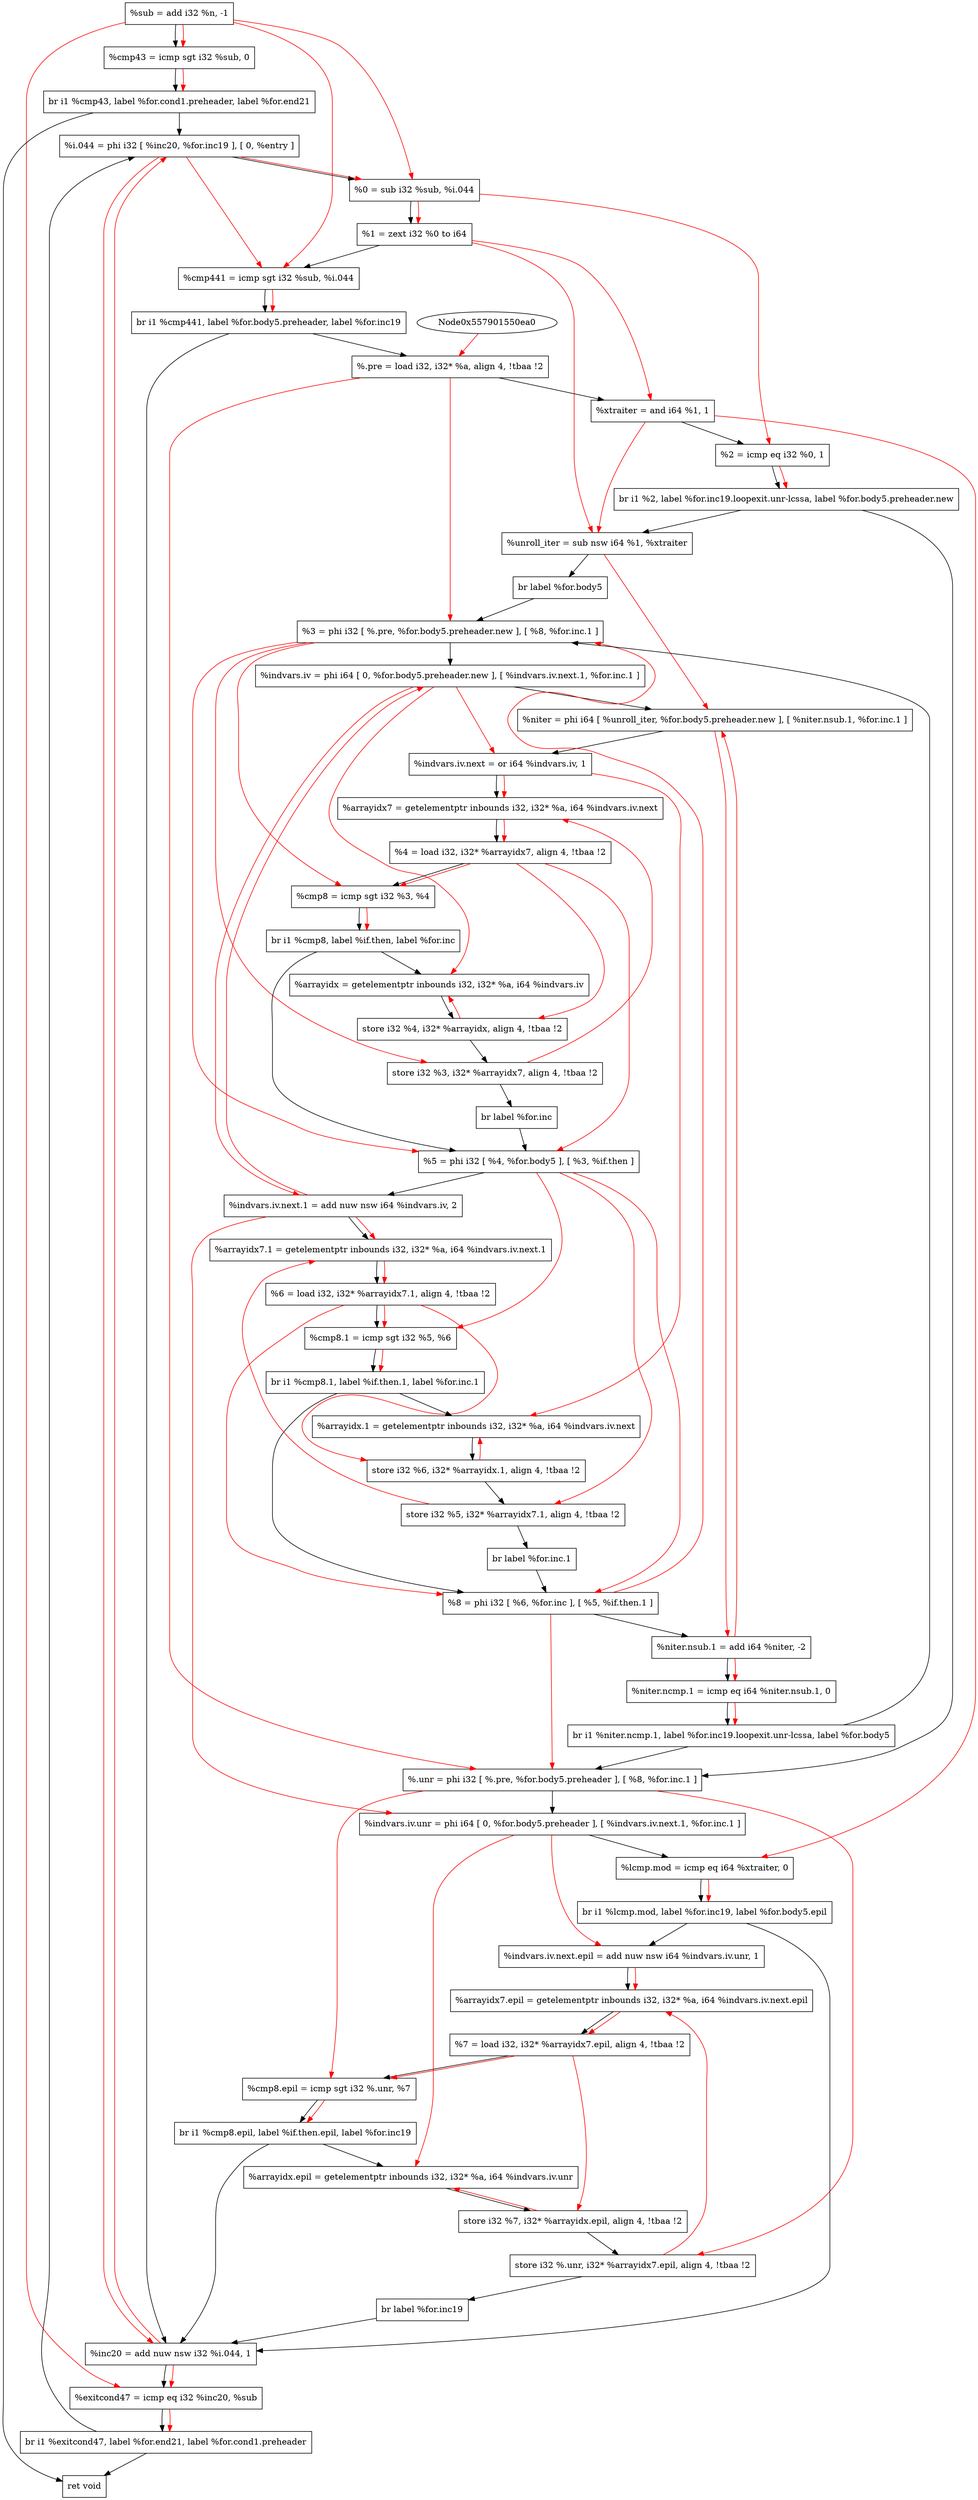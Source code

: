 digraph "CDFG for'func' function" {
	Node0x557901551130[shape=record, label="  %sub = add i32 %n, -1"];
	Node0x5579015511a0[shape=record, label="  %cmp43 = icmp sgt i32 %sub, 0"];
	Node0x5579014dbc98[shape=record, label="  br i1 %cmp43, label %for.cond1.preheader, label %for.end21"];
	Node0x5579015514c8[shape=record, label="  %i.044 = phi i32 [ %inc20, %for.inc19 ], [ 0, %entry ]"];
	Node0x5579015515b0[shape=record, label="  %0 = sub i32 %sub, %i.044"];
	Node0x557901551628[shape=record, label="  %1 = zext i32 %0 to i64"];
	Node0x5579015516c0[shape=record, label="  %cmp441 = icmp sgt i32 %sub, %i.044"];
	Node0x5579014dbdb8[shape=record, label="  br i1 %cmp441, label %for.body5.preheader, label %for.inc19"];
	Node0x5579015517c8[shape=record, label="  %.pre = load i32, i32* %a, align 4, !tbaa !2"];
	Node0x557901552710[shape=record, label="  %xtraiter = and i64 %1, 1"];
	Node0x557901552950[shape=record, label="  %2 = icmp eq i32 %0, 1"];
	Node0x5579014e7348[shape=record, label="  br i1 %2, label %for.inc19.loopexit.unr-lcssa, label %for.body5.preheader.new"];
	Node0x557901552c20[shape=record, label="  %unroll_iter = sub nsw i64 %1, %xtraiter"];
	Node0x557901552cf8[shape=record, label="  br label %for.body5"];
	Node0x557901552e08[shape=record, label="  %3 = phi i32 [ %.pre, %for.body5.preheader.new ], [ %8, %for.inc.1 ]"];
	Node0x557901552fc8[shape=record, label="  %indvars.iv = phi i64 [ 0, %for.body5.preheader.new ], [ %indvars.iv.next.1, %for.inc.1 ]"];
	Node0x557901553128[shape=record, label="  %niter = phi i64 [ %unroll_iter, %for.body5.preheader.new ], [ %niter.nsub.1, %for.inc.1 ]"];
	Node0x557901553210[shape=record, label="  %indvars.iv.next = or i64 %indvars.iv, 1"];
	Node0x5579015532e0[shape=record, label="  %arrayidx7 = getelementptr inbounds i32, i32* %a, i64 %indvars.iv.next"];
	Node0x557901553348[shape=record, label="  %4 = load i32, i32* %arrayidx7, align 4, !tbaa !2"];
	Node0x557901553a20[shape=record, label="  %cmp8 = icmp sgt i32 %3, %4"];
	Node0x5579014e7468[shape=record, label="  br i1 %cmp8, label %if.then, label %for.inc"];
	Node0x557901553f70[shape=record, label="  %arrayidx = getelementptr inbounds i32, i32* %a, i64 %indvars.iv"];
	Node0x557901553ff0[shape=record, label="  store i32 %4, i32* %arrayidx, align 4, !tbaa !2"];
	Node0x557901554070[shape=record, label="  store i32 %3, i32* %arrayidx7, align 4, !tbaa !2"];
	Node0x557901553b08[shape=record, label="  br label %for.inc"];
	Node0x5579015540c8[shape=record, label="  %5 = phi i32 [ %4, %for.body5 ], [ %3, %if.then ]"];
	Node0x5579015541f0[shape=record, label="  %indvars.iv.next.1 = add nuw nsw i64 %indvars.iv, 2"];
	Node0x557901554290[shape=record, label="  %arrayidx7.1 = getelementptr inbounds i32, i32* %a, i64 %indvars.iv.next.1"];
	Node0x557901552f78[shape=record, label="  %6 = load i32, i32* %arrayidx7.1, align 4, !tbaa !2"];
	Node0x557901554310[shape=record, label="  %cmp8.1 = icmp sgt i32 %5, %6"];
	Node0x5579014e7588[shape=record, label="  br i1 %cmp8.1, label %if.then.1, label %for.inc.1"];
	Node0x5579015543d8[shape=record, label="  %.unr = phi i32 [ %.pre, %for.body5.preheader ], [ %8, %for.inc.1 ]"];
	Node0x557901554498[shape=record, label="  %indvars.iv.unr = phi i64 [ 0, %for.body5.preheader ], [ %indvars.iv.next.1, %for.inc.1 ]"];
	Node0x557901554560[shape=record, label="  %lcmp.mod = icmp eq i64 %xtraiter, 0"];
	Node0x557901554668[shape=record, label="  br i1 %lcmp.mod, label %for.inc19, label %for.body5.epil"];
	Node0x5579015546e0[shape=record, label="  %indvars.iv.next.epil = add nuw nsw i64 %indvars.iv.unr, 1"];
	Node0x5579015547e0[shape=record, label="  %arrayidx7.epil = getelementptr inbounds i32, i32* %a, i64 %indvars.iv.next.epil"];
	Node0x557901552a98[shape=record, label="  %7 = load i32, i32* %arrayidx7.epil, align 4, !tbaa !2"];
	Node0x557901554860[shape=record, label="  %cmp8.epil = icmp sgt i32 %.unr, %7"];
	Node0x5579015549c8[shape=record, label="  br i1 %cmp8.epil, label %if.then.epil, label %for.inc19"];
	Node0x557901554a40[shape=record, label="  %arrayidx.epil = getelementptr inbounds i32, i32* %a, i64 %indvars.iv.unr"];
	Node0x557901554ac0[shape=record, label="  store i32 %7, i32* %arrayidx.epil, align 4, !tbaa !2"];
	Node0x557901554b40[shape=record, label="  store i32 %.unr, i32* %arrayidx7.epil, align 4, !tbaa !2"];
	Node0x557901554938[shape=record, label="  br label %for.inc19"];
	Node0x557901554bc0[shape=record, label="  %inc20 = add nuw nsw i32 %i.044, 1"];
	Node0x557901554c30[shape=record, label="  %exitcond47 = icmp eq i32 %inc20, %sub"];
	Node0x557901554d18[shape=record, label="  br i1 %exitcond47, label %for.end21, label %for.cond1.preheader"];
	Node0x557901554d60[shape=record, label="  ret void"];
	Node0x557901554dd0[shape=record, label="  %arrayidx.1 = getelementptr inbounds i32, i32* %a, i64 %indvars.iv.next"];
	Node0x557901554e50[shape=record, label="  store i32 %6, i32* %arrayidx.1, align 4, !tbaa !2"];
	Node0x557901554ed0[shape=record, label="  store i32 %5, i32* %arrayidx7.1, align 4, !tbaa !2"];
	Node0x557901553ef8[shape=record, label="  br label %for.inc.1"];
	Node0x557901554f28[shape=record, label="  %8 = phi i32 [ %6, %for.inc ], [ %5, %if.then.1 ]"];
	Node0x557901555080[shape=record, label="  %niter.nsub.1 = add i64 %niter, -2"];
	Node0x5579015550f0[shape=record, label="  %niter.ncmp.1 = icmp eq i64 %niter.nsub.1, 0"];
	Node0x5579015551a8[shape=record, label="  br i1 %niter.ncmp.1, label %for.inc19.loopexit.unr-lcssa, label %for.body5"];
	Node0x557901551130 -> Node0x5579015511a0
	Node0x5579015511a0 -> Node0x5579014dbc98
	Node0x5579014dbc98 -> Node0x5579015514c8
	Node0x5579014dbc98 -> Node0x557901554d60
	Node0x5579015514c8 -> Node0x5579015515b0
	Node0x5579015515b0 -> Node0x557901551628
	Node0x557901551628 -> Node0x5579015516c0
	Node0x5579015516c0 -> Node0x5579014dbdb8
	Node0x5579014dbdb8 -> Node0x5579015517c8
	Node0x5579014dbdb8 -> Node0x557901554bc0
	Node0x5579015517c8 -> Node0x557901552710
	Node0x557901552710 -> Node0x557901552950
	Node0x557901552950 -> Node0x5579014e7348
	Node0x5579014e7348 -> Node0x5579015543d8
	Node0x5579014e7348 -> Node0x557901552c20
	Node0x557901552c20 -> Node0x557901552cf8
	Node0x557901552cf8 -> Node0x557901552e08
	Node0x557901552e08 -> Node0x557901552fc8
	Node0x557901552fc8 -> Node0x557901553128
	Node0x557901553128 -> Node0x557901553210
	Node0x557901553210 -> Node0x5579015532e0
	Node0x5579015532e0 -> Node0x557901553348
	Node0x557901553348 -> Node0x557901553a20
	Node0x557901553a20 -> Node0x5579014e7468
	Node0x5579014e7468 -> Node0x557901553f70
	Node0x5579014e7468 -> Node0x5579015540c8
	Node0x557901553f70 -> Node0x557901553ff0
	Node0x557901553ff0 -> Node0x557901554070
	Node0x557901554070 -> Node0x557901553b08
	Node0x557901553b08 -> Node0x5579015540c8
	Node0x5579015540c8 -> Node0x5579015541f0
	Node0x5579015541f0 -> Node0x557901554290
	Node0x557901554290 -> Node0x557901552f78
	Node0x557901552f78 -> Node0x557901554310
	Node0x557901554310 -> Node0x5579014e7588
	Node0x5579014e7588 -> Node0x557901554dd0
	Node0x5579014e7588 -> Node0x557901554f28
	Node0x5579015543d8 -> Node0x557901554498
	Node0x557901554498 -> Node0x557901554560
	Node0x557901554560 -> Node0x557901554668
	Node0x557901554668 -> Node0x557901554bc0
	Node0x557901554668 -> Node0x5579015546e0
	Node0x5579015546e0 -> Node0x5579015547e0
	Node0x5579015547e0 -> Node0x557901552a98
	Node0x557901552a98 -> Node0x557901554860
	Node0x557901554860 -> Node0x5579015549c8
	Node0x5579015549c8 -> Node0x557901554a40
	Node0x5579015549c8 -> Node0x557901554bc0
	Node0x557901554a40 -> Node0x557901554ac0
	Node0x557901554ac0 -> Node0x557901554b40
	Node0x557901554b40 -> Node0x557901554938
	Node0x557901554938 -> Node0x557901554bc0
	Node0x557901554bc0 -> Node0x557901554c30
	Node0x557901554c30 -> Node0x557901554d18
	Node0x557901554d18 -> Node0x557901554d60
	Node0x557901554d18 -> Node0x5579015514c8
	Node0x557901554dd0 -> Node0x557901554e50
	Node0x557901554e50 -> Node0x557901554ed0
	Node0x557901554ed0 -> Node0x557901553ef8
	Node0x557901553ef8 -> Node0x557901554f28
	Node0x557901554f28 -> Node0x557901555080
	Node0x557901555080 -> Node0x5579015550f0
	Node0x5579015550f0 -> Node0x5579015551a8
	Node0x5579015551a8 -> Node0x5579015543d8
	Node0x5579015551a8 -> Node0x557901552e08
edge [color=red]
	Node0x557901551130 -> Node0x5579015511a0
	Node0x5579015511a0 -> Node0x5579014dbc98
	Node0x557901554bc0 -> Node0x5579015514c8
	Node0x557901551130 -> Node0x5579015515b0
	Node0x5579015514c8 -> Node0x5579015515b0
	Node0x5579015515b0 -> Node0x557901551628
	Node0x557901551130 -> Node0x5579015516c0
	Node0x5579015514c8 -> Node0x5579015516c0
	Node0x5579015516c0 -> Node0x5579014dbdb8
	Node0x557901550ea0 -> Node0x5579015517c8
	Node0x557901551628 -> Node0x557901552710
	Node0x5579015515b0 -> Node0x557901552950
	Node0x557901552950 -> Node0x5579014e7348
	Node0x557901551628 -> Node0x557901552c20
	Node0x557901552710 -> Node0x557901552c20
	Node0x5579015517c8 -> Node0x557901552e08
	Node0x557901554f28 -> Node0x557901552e08
	Node0x5579015541f0 -> Node0x557901552fc8
	Node0x557901552c20 -> Node0x557901553128
	Node0x557901555080 -> Node0x557901553128
	Node0x557901552fc8 -> Node0x557901553210
	Node0x557901553210 -> Node0x5579015532e0
	Node0x5579015532e0 -> Node0x557901553348
	Node0x557901552e08 -> Node0x557901553a20
	Node0x557901553348 -> Node0x557901553a20
	Node0x557901553a20 -> Node0x5579014e7468
	Node0x557901552fc8 -> Node0x557901553f70
	Node0x557901553348 -> Node0x557901553ff0
	Node0x557901553ff0 -> Node0x557901553f70
	Node0x557901552e08 -> Node0x557901554070
	Node0x557901554070 -> Node0x5579015532e0
	Node0x557901553348 -> Node0x5579015540c8
	Node0x557901552e08 -> Node0x5579015540c8
	Node0x557901552fc8 -> Node0x5579015541f0
	Node0x5579015541f0 -> Node0x557901554290
	Node0x557901554290 -> Node0x557901552f78
	Node0x5579015540c8 -> Node0x557901554310
	Node0x557901552f78 -> Node0x557901554310
	Node0x557901554310 -> Node0x5579014e7588
	Node0x5579015517c8 -> Node0x5579015543d8
	Node0x557901554f28 -> Node0x5579015543d8
	Node0x5579015541f0 -> Node0x557901554498
	Node0x557901552710 -> Node0x557901554560
	Node0x557901554560 -> Node0x557901554668
	Node0x557901554498 -> Node0x5579015546e0
	Node0x5579015546e0 -> Node0x5579015547e0
	Node0x5579015547e0 -> Node0x557901552a98
	Node0x5579015543d8 -> Node0x557901554860
	Node0x557901552a98 -> Node0x557901554860
	Node0x557901554860 -> Node0x5579015549c8
	Node0x557901554498 -> Node0x557901554a40
	Node0x557901552a98 -> Node0x557901554ac0
	Node0x557901554ac0 -> Node0x557901554a40
	Node0x5579015543d8 -> Node0x557901554b40
	Node0x557901554b40 -> Node0x5579015547e0
	Node0x5579015514c8 -> Node0x557901554bc0
	Node0x557901554bc0 -> Node0x557901554c30
	Node0x557901551130 -> Node0x557901554c30
	Node0x557901554c30 -> Node0x557901554d18
	Node0x557901553210 -> Node0x557901554dd0
	Node0x557901552f78 -> Node0x557901554e50
	Node0x557901554e50 -> Node0x557901554dd0
	Node0x5579015540c8 -> Node0x557901554ed0
	Node0x557901554ed0 -> Node0x557901554290
	Node0x557901552f78 -> Node0x557901554f28
	Node0x5579015540c8 -> Node0x557901554f28
	Node0x557901553128 -> Node0x557901555080
	Node0x557901555080 -> Node0x5579015550f0
	Node0x5579015550f0 -> Node0x5579015551a8
}

